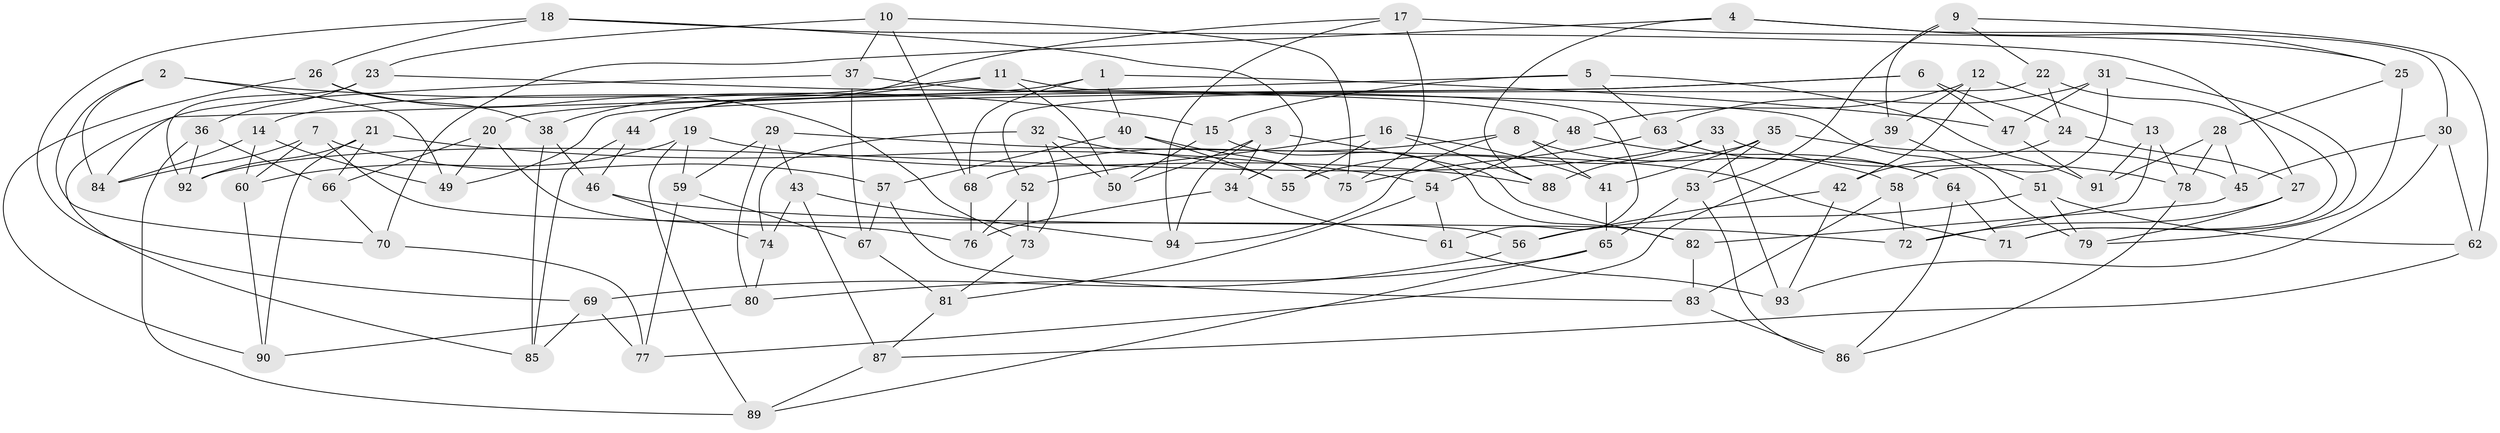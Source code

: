 // Generated by graph-tools (version 1.1) at 2025/58/03/09/25 04:58:53]
// undirected, 94 vertices, 188 edges
graph export_dot {
graph [start="1"]
  node [color=gray90,style=filled];
  1;
  2;
  3;
  4;
  5;
  6;
  7;
  8;
  9;
  10;
  11;
  12;
  13;
  14;
  15;
  16;
  17;
  18;
  19;
  20;
  21;
  22;
  23;
  24;
  25;
  26;
  27;
  28;
  29;
  30;
  31;
  32;
  33;
  34;
  35;
  36;
  37;
  38;
  39;
  40;
  41;
  42;
  43;
  44;
  45;
  46;
  47;
  48;
  49;
  50;
  51;
  52;
  53;
  54;
  55;
  56;
  57;
  58;
  59;
  60;
  61;
  62;
  63;
  64;
  65;
  66;
  67;
  68;
  69;
  70;
  71;
  72;
  73;
  74;
  75;
  76;
  77;
  78;
  79;
  80;
  81;
  82;
  83;
  84;
  85;
  86;
  87;
  88;
  89;
  90;
  91;
  92;
  93;
  94;
  1 -- 14;
  1 -- 68;
  1 -- 40;
  1 -- 47;
  2 -- 15;
  2 -- 70;
  2 -- 84;
  2 -- 49;
  3 -- 82;
  3 -- 94;
  3 -- 50;
  3 -- 34;
  4 -- 88;
  4 -- 70;
  4 -- 25;
  4 -- 30;
  5 -- 91;
  5 -- 63;
  5 -- 15;
  5 -- 85;
  6 -- 47;
  6 -- 20;
  6 -- 49;
  6 -- 24;
  7 -- 56;
  7 -- 57;
  7 -- 60;
  7 -- 84;
  8 -- 41;
  8 -- 68;
  8 -- 94;
  8 -- 58;
  9 -- 62;
  9 -- 22;
  9 -- 53;
  9 -- 39;
  10 -- 23;
  10 -- 68;
  10 -- 75;
  10 -- 37;
  11 -- 61;
  11 -- 44;
  11 -- 50;
  11 -- 38;
  12 -- 13;
  12 -- 42;
  12 -- 39;
  12 -- 48;
  13 -- 72;
  13 -- 91;
  13 -- 78;
  14 -- 49;
  14 -- 60;
  14 -- 84;
  15 -- 50;
  15 -- 82;
  16 -- 52;
  16 -- 41;
  16 -- 88;
  16 -- 55;
  17 -- 44;
  17 -- 75;
  17 -- 94;
  17 -- 25;
  18 -- 69;
  18 -- 26;
  18 -- 34;
  18 -- 27;
  19 -- 60;
  19 -- 59;
  19 -- 88;
  19 -- 89;
  20 -- 49;
  20 -- 76;
  20 -- 66;
  21 -- 90;
  21 -- 92;
  21 -- 54;
  21 -- 66;
  22 -- 71;
  22 -- 52;
  22 -- 24;
  23 -- 92;
  23 -- 79;
  23 -- 36;
  24 -- 42;
  24 -- 27;
  25 -- 79;
  25 -- 28;
  26 -- 38;
  26 -- 73;
  26 -- 90;
  27 -- 79;
  27 -- 72;
  28 -- 91;
  28 -- 45;
  28 -- 78;
  29 -- 43;
  29 -- 59;
  29 -- 71;
  29 -- 80;
  30 -- 45;
  30 -- 93;
  30 -- 62;
  31 -- 71;
  31 -- 58;
  31 -- 63;
  31 -- 47;
  32 -- 73;
  32 -- 74;
  32 -- 55;
  32 -- 50;
  33 -- 78;
  33 -- 92;
  33 -- 88;
  33 -- 93;
  34 -- 61;
  34 -- 76;
  35 -- 53;
  35 -- 45;
  35 -- 55;
  35 -- 41;
  36 -- 89;
  36 -- 66;
  36 -- 92;
  37 -- 67;
  37 -- 48;
  37 -- 84;
  38 -- 46;
  38 -- 85;
  39 -- 51;
  39 -- 77;
  40 -- 75;
  40 -- 55;
  40 -- 57;
  41 -- 65;
  42 -- 56;
  42 -- 93;
  43 -- 87;
  43 -- 74;
  43 -- 94;
  44 -- 85;
  44 -- 46;
  45 -- 82;
  46 -- 72;
  46 -- 74;
  47 -- 91;
  48 -- 64;
  48 -- 54;
  51 -- 79;
  51 -- 62;
  51 -- 56;
  52 -- 76;
  52 -- 73;
  53 -- 65;
  53 -- 86;
  54 -- 61;
  54 -- 81;
  56 -- 69;
  57 -- 67;
  57 -- 83;
  58 -- 83;
  58 -- 72;
  59 -- 67;
  59 -- 77;
  60 -- 90;
  61 -- 93;
  62 -- 87;
  63 -- 75;
  63 -- 64;
  64 -- 86;
  64 -- 71;
  65 -- 89;
  65 -- 80;
  66 -- 70;
  67 -- 81;
  68 -- 76;
  69 -- 77;
  69 -- 85;
  70 -- 77;
  73 -- 81;
  74 -- 80;
  78 -- 86;
  80 -- 90;
  81 -- 87;
  82 -- 83;
  83 -- 86;
  87 -- 89;
}
